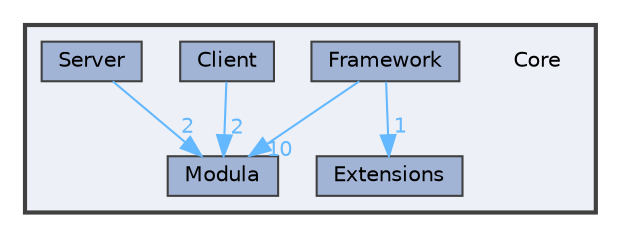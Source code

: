 digraph "Core"
{
 // LATEX_PDF_SIZE
  bgcolor="transparent";
  edge [fontname=Helvetica,fontsize=10,labelfontname=Helvetica,labelfontsize=10];
  node [fontname=Helvetica,fontsize=10,shape=box,height=0.2,width=0.4];
  compound=true
  subgraph clusterdir_c6310732a22f63c0c2fc5595561e68f1 {
    graph [ bgcolor="#edf0f7", pencolor="grey25", label="", fontname=Helvetica,fontsize=10 style="filled,bold", URL="dir_c6310732a22f63c0c2fc5595561e68f1.html",tooltip=""]
    dir_c6310732a22f63c0c2fc5595561e68f1 [shape=plaintext, label="Core"];
  dir_07e2a807273519c4fb9c17450d50faca [label="Client", fillcolor="#a2b4d6", color="grey25", style="filled", URL="dir_07e2a807273519c4fb9c17450d50faca.html",tooltip=""];
  dir_77eeda42858090c6483753d2222ff7f1 [label="Extensions", fillcolor="#a2b4d6", color="grey25", style="filled", URL="dir_77eeda42858090c6483753d2222ff7f1.html",tooltip=""];
  dir_3cd6967956918cc556ae81bc4708c50b [label="Framework", fillcolor="#a2b4d6", color="grey25", style="filled", URL="dir_3cd6967956918cc556ae81bc4708c50b.html",tooltip=""];
  dir_15e8fef3d22952eb032ac9e7b2e45a37 [label="Modula", fillcolor="#a2b4d6", color="grey25", style="filled", URL="dir_15e8fef3d22952eb032ac9e7b2e45a37.html",tooltip=""];
  dir_d592ce2887ec1a2059bd5837373625ba [label="Server", fillcolor="#a2b4d6", color="grey25", style="filled", URL="dir_d592ce2887ec1a2059bd5837373625ba.html",tooltip=""];
  }
  dir_07e2a807273519c4fb9c17450d50faca->dir_15e8fef3d22952eb032ac9e7b2e45a37 [headlabel="2", labeldistance=1.5 headhref="dir_000001_000022.html" href="dir_000001_000022.html" color="steelblue1" fontcolor="steelblue1"];
  dir_3cd6967956918cc556ae81bc4708c50b->dir_15e8fef3d22952eb032ac9e7b2e45a37 [headlabel="10", labeldistance=1.5 headhref="dir_000011_000022.html" href="dir_000011_000022.html" color="steelblue1" fontcolor="steelblue1"];
  dir_3cd6967956918cc556ae81bc4708c50b->dir_77eeda42858090c6483753d2222ff7f1 [headlabel="1", labeldistance=1.5 headhref="dir_000011_000009.html" href="dir_000011_000009.html" color="steelblue1" fontcolor="steelblue1"];
  dir_d592ce2887ec1a2059bd5837373625ba->dir_15e8fef3d22952eb032ac9e7b2e45a37 [headlabel="2", labeldistance=1.5 headhref="dir_000025_000022.html" href="dir_000025_000022.html" color="steelblue1" fontcolor="steelblue1"];
}
